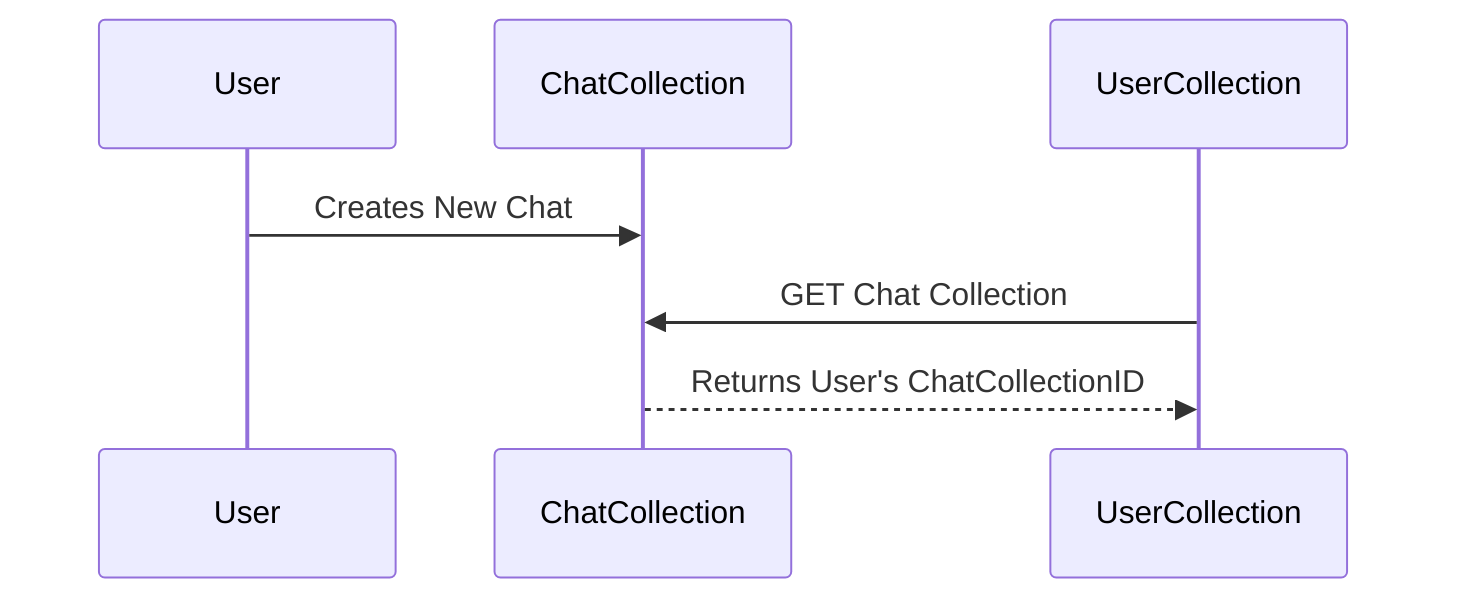 sequenceDiagram
    User->>ChatCollection: Creates New Chat
    UserCollection->>ChatCollection: GET Chat Collection
    ChatCollection-->>UserCollection: Returns User's ChatCollectionID